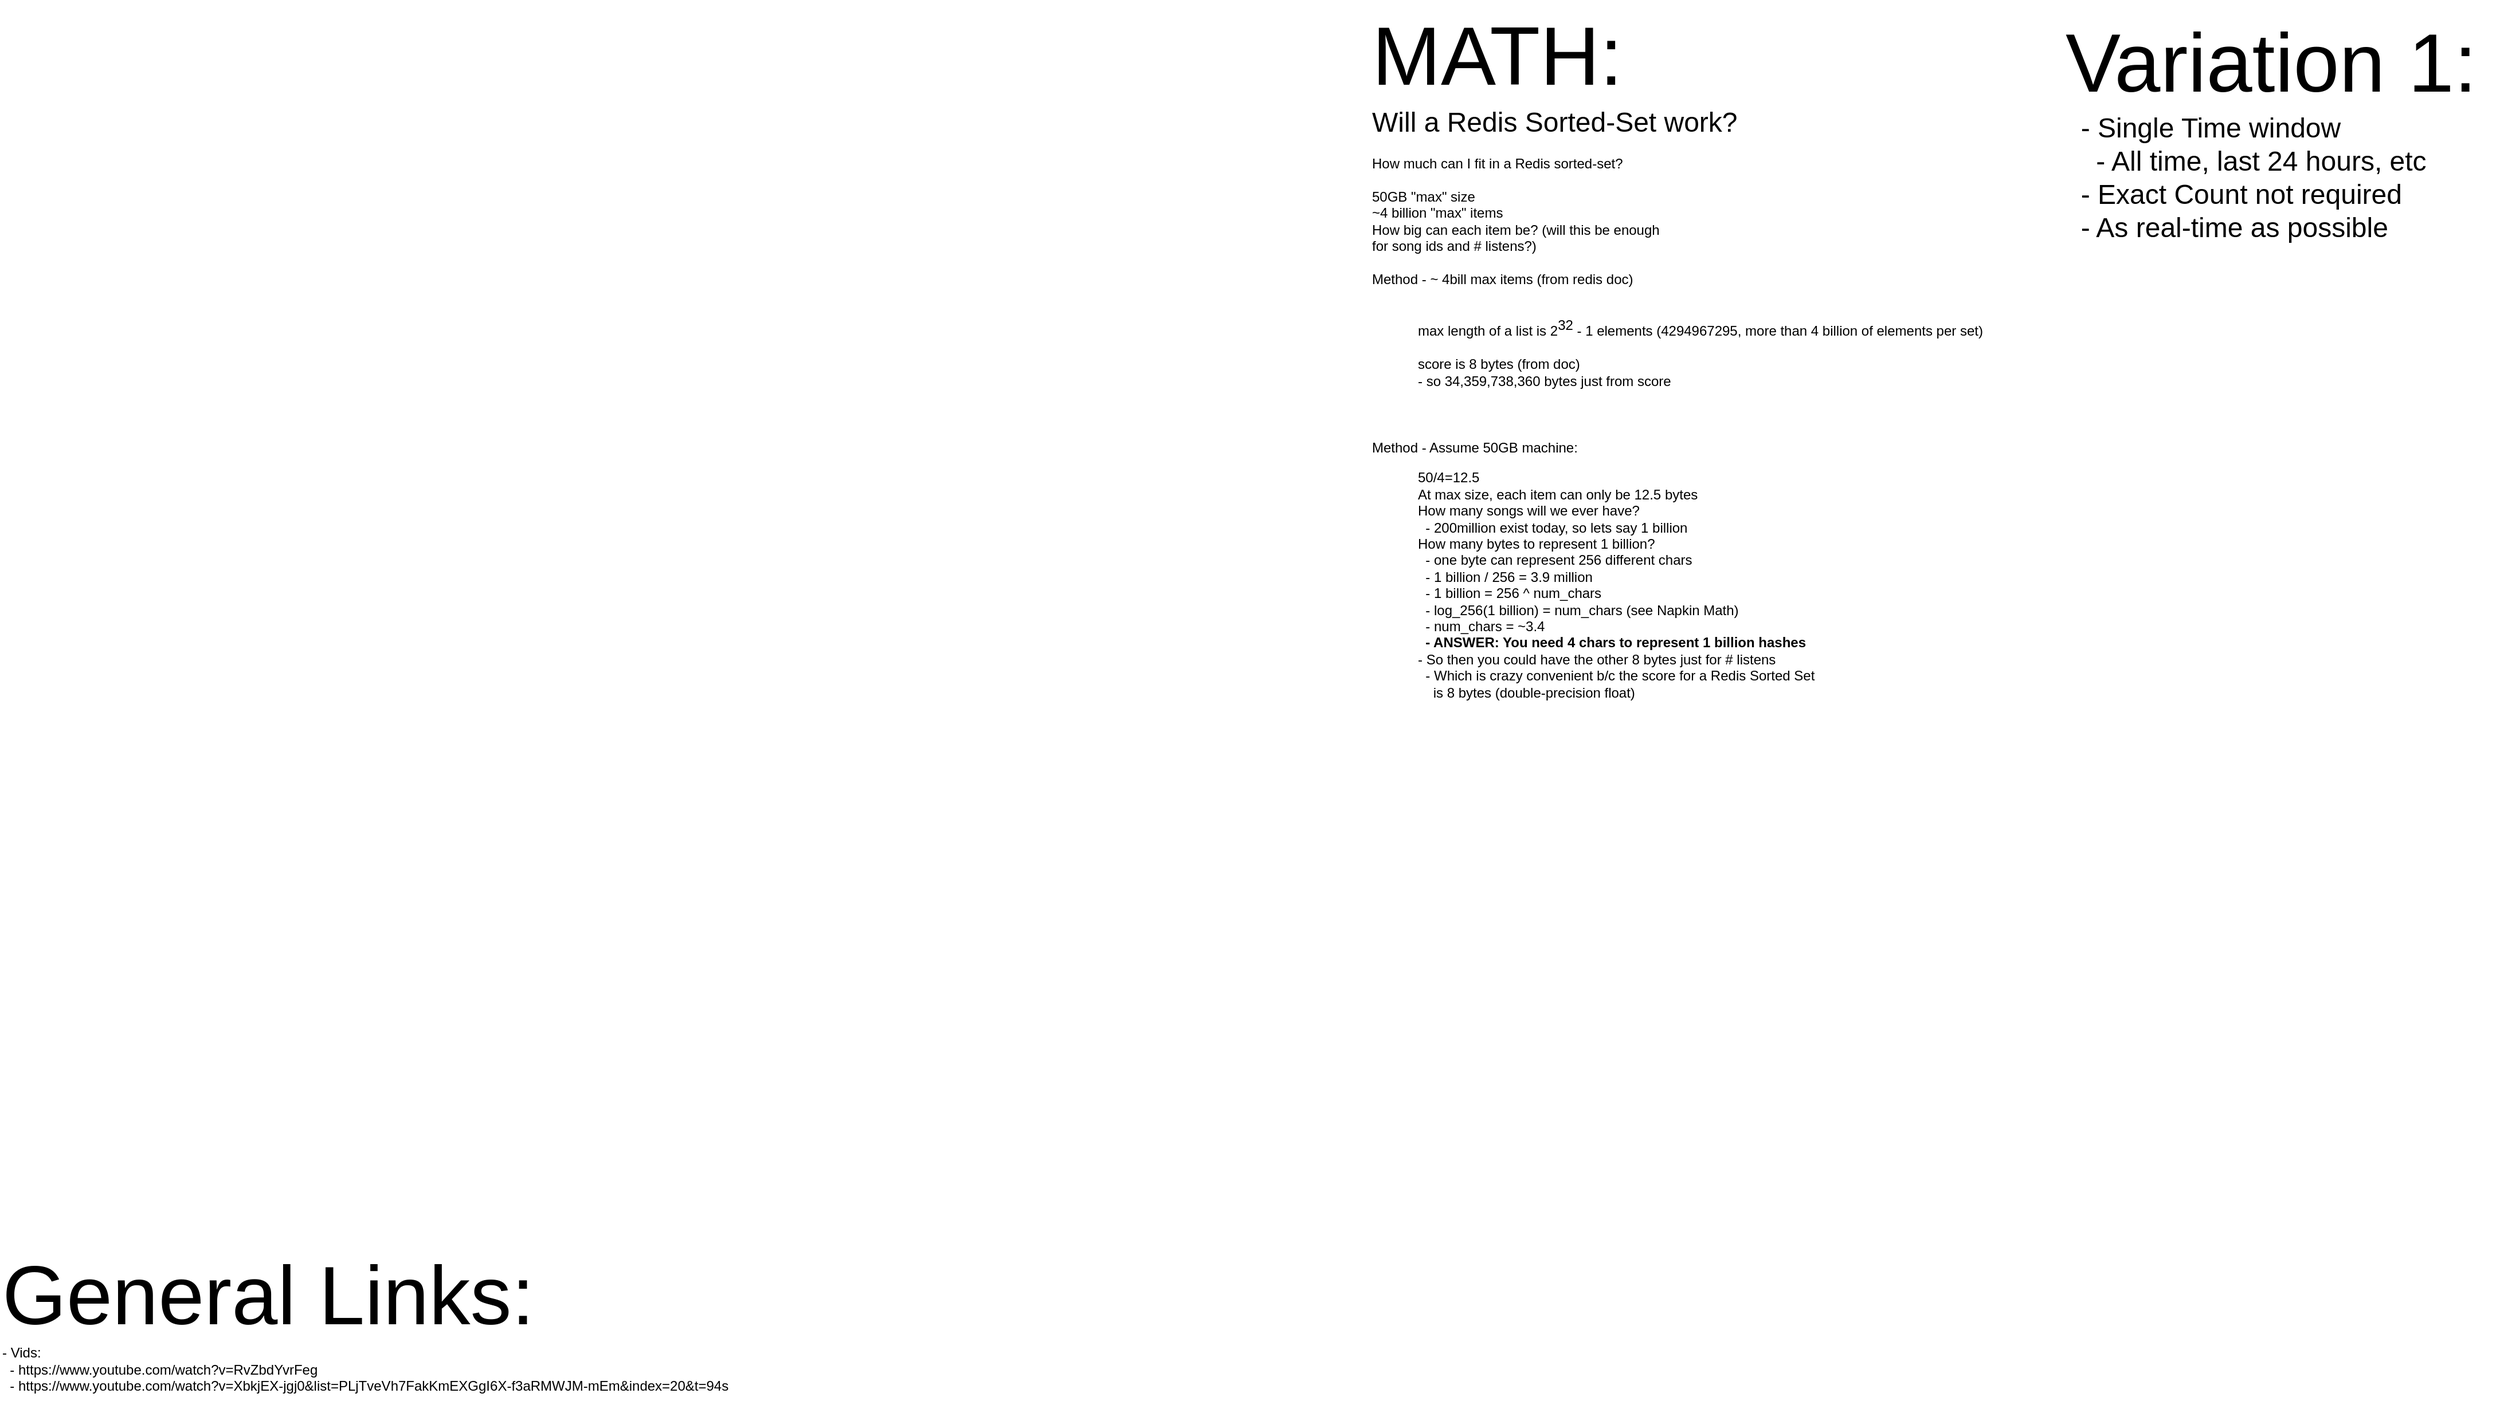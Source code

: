 <mxfile version="22.1.5" type="github">
  <diagram name="Page-1" id="pjqLWg9D4QJs4aynukWV">
    <mxGraphModel dx="2284" dy="754" grid="1" gridSize="10" guides="1" tooltips="1" connect="1" arrows="1" fold="1" page="1" pageScale="1" pageWidth="850" pageHeight="1100" math="0" shadow="0">
      <root>
        <mxCell id="0" />
        <mxCell id="1" parent="0" />
        <mxCell id="_Esm-FiioBOgBzFB0kT--1" value="&lt;font style=&quot;font-size: 72px;&quot;&gt;Variation 1:&lt;/font&gt;&lt;div style=&quot;font-size: 24px;&quot; align=&quot;left&quot;&gt;&lt;font style=&quot;font-size: 24px;&quot;&gt;&amp;nbsp; - Single Time window&lt;/font&gt;&lt;/div&gt;&lt;div style=&quot;font-size: 24px;&quot; align=&quot;left&quot;&gt;&lt;font style=&quot;font-size: 24px;&quot;&gt;&amp;nbsp; &amp;nbsp; - All time, last 24 hours, etc&lt;br&gt;&amp;nbsp; - Exact Count not required&lt;/font&gt;&lt;/div&gt;&lt;div style=&quot;font-size: 24px;&quot; align=&quot;left&quot;&gt;&lt;font style=&quot;font-size: 24px;&quot;&gt;&amp;nbsp; - As real-time as possible&lt;/font&gt;&lt;br&gt;&lt;/div&gt;" style="text;html=1;align=left;verticalAlign=middle;resizable=0;points=[];autosize=1;strokeColor=none;fillColor=none;" vertex="1" parent="1">
          <mxGeometry x="1150" y="140" width="380" height="220" as="geometry" />
        </mxCell>
        <mxCell id="_Esm-FiioBOgBzFB0kT--2" value="&lt;div align=&quot;left&quot;&gt;&lt;font style=&quot;font-size: 72px;&quot;&gt;General Links:&lt;/font&gt;&lt;/div&gt;&lt;div align=&quot;left&quot;&gt;&lt;font style=&quot;font-size: 12px;&quot;&gt;- Vids:&lt;/font&gt;&lt;/div&gt;&lt;div align=&quot;left&quot;&gt;&lt;font style=&quot;font-size: 12px;&quot;&gt;&amp;nbsp; - https://www.youtube.com/watch?v=RvZbdYvrFeg&lt;br&gt;&lt;/font&gt;&lt;/div&gt;&lt;div align=&quot;left&quot;&gt;&lt;font style=&quot;font-size: 12px;&quot;&gt;&amp;nbsp; - https://www.youtube.com/watch?v=XbkjEX-jgj0&amp;amp;list=PLjTveVh7FakKmEXGgI6X-f3aRMWJM-mEm&amp;amp;index=20&amp;amp;t=94s&lt;br&gt;&lt;/font&gt;&lt;/div&gt;" style="text;html=1;align=left;verticalAlign=middle;resizable=0;points=[];autosize=1;strokeColor=none;fillColor=none;" vertex="1" parent="1">
          <mxGeometry x="-650" y="1220" width="660" height="140" as="geometry" />
        </mxCell>
        <mxCell id="_Esm-FiioBOgBzFB0kT--4" value="&lt;div align=&quot;left&quot;&gt;&lt;font style=&quot;font-size: 72px;&quot;&gt;MATH:&lt;/font&gt;&lt;/div&gt;&lt;div style=&quot;&quot; align=&quot;left&quot;&gt;&lt;font style=&quot;font-size: 24px;&quot;&gt;Will a Redis Sorted-Set work?&lt;/font&gt;&lt;br&gt;&lt;br&gt;How much can I fit in a Redis sorted-set?&lt;/div&gt;&lt;div align=&quot;left&quot;&gt;&lt;br&gt;&lt;/div&gt;&lt;div align=&quot;left&quot;&gt;50GB &quot;max&quot; size&lt;/div&gt;&lt;div align=&quot;left&quot;&gt;~4 billion &quot;max&quot; items&lt;/div&gt;&lt;div align=&quot;left&quot;&gt;How big can each item be? (will this be enough&lt;br&gt;for song ids and # listens?)&lt;/div&gt;&lt;div align=&quot;left&quot;&gt;&lt;br&gt;&lt;/div&gt;&lt;div align=&quot;left&quot;&gt;Method - ~ 4bill max items (from redis doc)&lt;br&gt;&lt;br&gt;&lt;blockquote&gt;&lt;font style=&quot;font-size: 12px;&quot;&gt;max length of a list is 2&lt;span style=&quot;font-family: Arial, sans-serif; color: rgb(0, 0, 0); background-color: transparent; font-weight: 400; font-style: normal; font-variant: normal; text-decoration: none; vertical-align: baseline;&quot;&gt;&lt;span style=&quot;vertical-align: super;&quot;&gt;32&lt;/span&gt;&lt;/span&gt;&lt;span style=&quot;font-family: Arial, sans-serif; color: rgb(0, 0, 0); background-color: transparent; font-weight: 400; font-style: normal; font-variant: normal; text-decoration: none; vertical-align: baseline;&quot;&gt; - 1 elements (4294967295, more than 4 billion of elements per set)&lt;/span&gt;&lt;/font&gt;&lt;div align=&quot;left&quot;&gt;&lt;font style=&quot;font-size: 12px;&quot;&gt;&lt;span style=&quot;font-family: Arial, sans-serif; color: rgb(0, 0, 0); background-color: transparent; font-weight: 400; font-style: normal; font-variant: normal; text-decoration: none; vertical-align: baseline;&quot;&gt;&lt;br&gt;&lt;/span&gt;&lt;/font&gt;&lt;/div&gt;&lt;div align=&quot;left&quot;&gt;&lt;font style=&quot;font-size: 12px;&quot;&gt;&lt;span style=&quot;font-family: Arial, sans-serif; color: rgb(0, 0, 0); background-color: transparent; font-weight: 400; font-style: normal; font-variant: normal; text-decoration: none; vertical-align: baseline;&quot;&gt;score is 8 bytes (from doc)&lt;/span&gt;&lt;/font&gt;&lt;/div&gt;&lt;div align=&quot;left&quot;&gt;&lt;font style=&quot;font-size: 12px;&quot;&gt;&lt;span style=&quot;font-family: Arial, sans-serif; color: rgb(0, 0, 0); background-color: transparent; font-weight: 400; font-style: normal; font-variant: normal; text-decoration: none; vertical-align: baseline;&quot;&gt;- so 34,359,738,360 bytes just from score&lt;/span&gt;&lt;span style=&quot;font-family: Arial, sans-serif; color: rgb(0, 0, 0); background-color: transparent; font-weight: 400; font-style: normal; font-variant: normal; text-decoration: none; vertical-align: baseline;&quot;&gt;&lt;br&gt;&lt;/span&gt;&lt;/font&gt;&lt;/div&gt;&lt;/blockquote&gt;&lt;/div&gt;&lt;div align=&quot;left&quot;&gt;&lt;span style=&quot;font-size: 11pt; font-family: Arial, sans-serif; color: rgb(0, 0, 0); background-color: transparent; font-weight: 400; font-style: normal; font-variant: normal; text-decoration: none; vertical-align: baseline;&quot;&gt;&lt;br&gt;&lt;/span&gt;&lt;/div&gt;&lt;div align=&quot;left&quot;&gt;&lt;br&gt;&lt;/div&gt;&lt;div align=&quot;left&quot;&gt;Method - Assume 50GB machine:&lt;br&gt;&lt;/div&gt;&lt;blockquote&gt;&lt;div align=&quot;left&quot;&gt;50/4=12.5&lt;/div&gt;&lt;div align=&quot;left&quot;&gt;At max size, each item can only be 12.5 bytes&lt;br&gt;How many songs will we ever have?&lt;/div&gt;&lt;div align=&quot;left&quot;&gt;&amp;nbsp; - 200million exist today, so lets say 1 billion&lt;/div&gt;&lt;div align=&quot;left&quot;&gt;How many bytes to represent 1 billion?&lt;/div&gt;&lt;div align=&quot;left&quot;&gt;&amp;nbsp; - one byte can represent 256 different chars&lt;/div&gt;&lt;div align=&quot;left&quot;&gt;&amp;nbsp; - 1 billion / 256 = 3.9 million ``````````````````&lt;br&gt;&lt;/div&gt;&lt;div align=&quot;left&quot;&gt;&amp;nbsp; - 1 billion = 256 ^ num_chars&lt;/div&gt;&lt;div align=&quot;left&quot;&gt;&amp;nbsp; - log_256(1 billion) = num_chars (see Napkin Math)&lt;/div&gt;&lt;div align=&quot;left&quot;&gt;&amp;nbsp; - num_chars = ~3.4&lt;/div&gt;&lt;div align=&quot;left&quot;&gt;&lt;b&gt;&amp;nbsp; - ANSWER: You need 4 chars to represent 1 billion hashes&lt;/b&gt;&lt;br&gt;- So then you could have the other 8 bytes just for # listens&lt;/div&gt;&lt;div align=&quot;left&quot;&gt;&amp;nbsp; - Which is crazy convenient b/c the score for a Redis Sorted Set&lt;/div&gt;&lt;div align=&quot;left&quot;&gt;&amp;nbsp;&amp;nbsp;&amp;nbsp; is 8 bytes (double-precision float)&lt;/div&gt;&lt;div align=&quot;left&quot;&gt;&lt;br&gt;&lt;/div&gt;&lt;div align=&quot;left&quot;&gt;&lt;br&gt;&lt;/div&gt;&lt;div align=&quot;left&quot;&gt;&lt;br&gt;&lt;/div&gt;&lt;div align=&quot;left&quot;&gt;&lt;br&gt;&lt;/div&gt;&lt;div align=&quot;left&quot;&gt;&lt;br&gt;&lt;/div&gt;&lt;/blockquote&gt;&lt;div align=&quot;left&quot;&gt;&lt;br&gt;&lt;/div&gt;&lt;div align=&quot;left&quot;&gt;&lt;br&gt;&lt;/div&gt;" style="text;html=1;align=left;verticalAlign=middle;resizable=0;points=[];autosize=1;strokeColor=none;fillColor=none;" vertex="1" parent="1">
          <mxGeometry x="545" y="138" width="610" height="730" as="geometry" />
        </mxCell>
      </root>
    </mxGraphModel>
  </diagram>
</mxfile>
